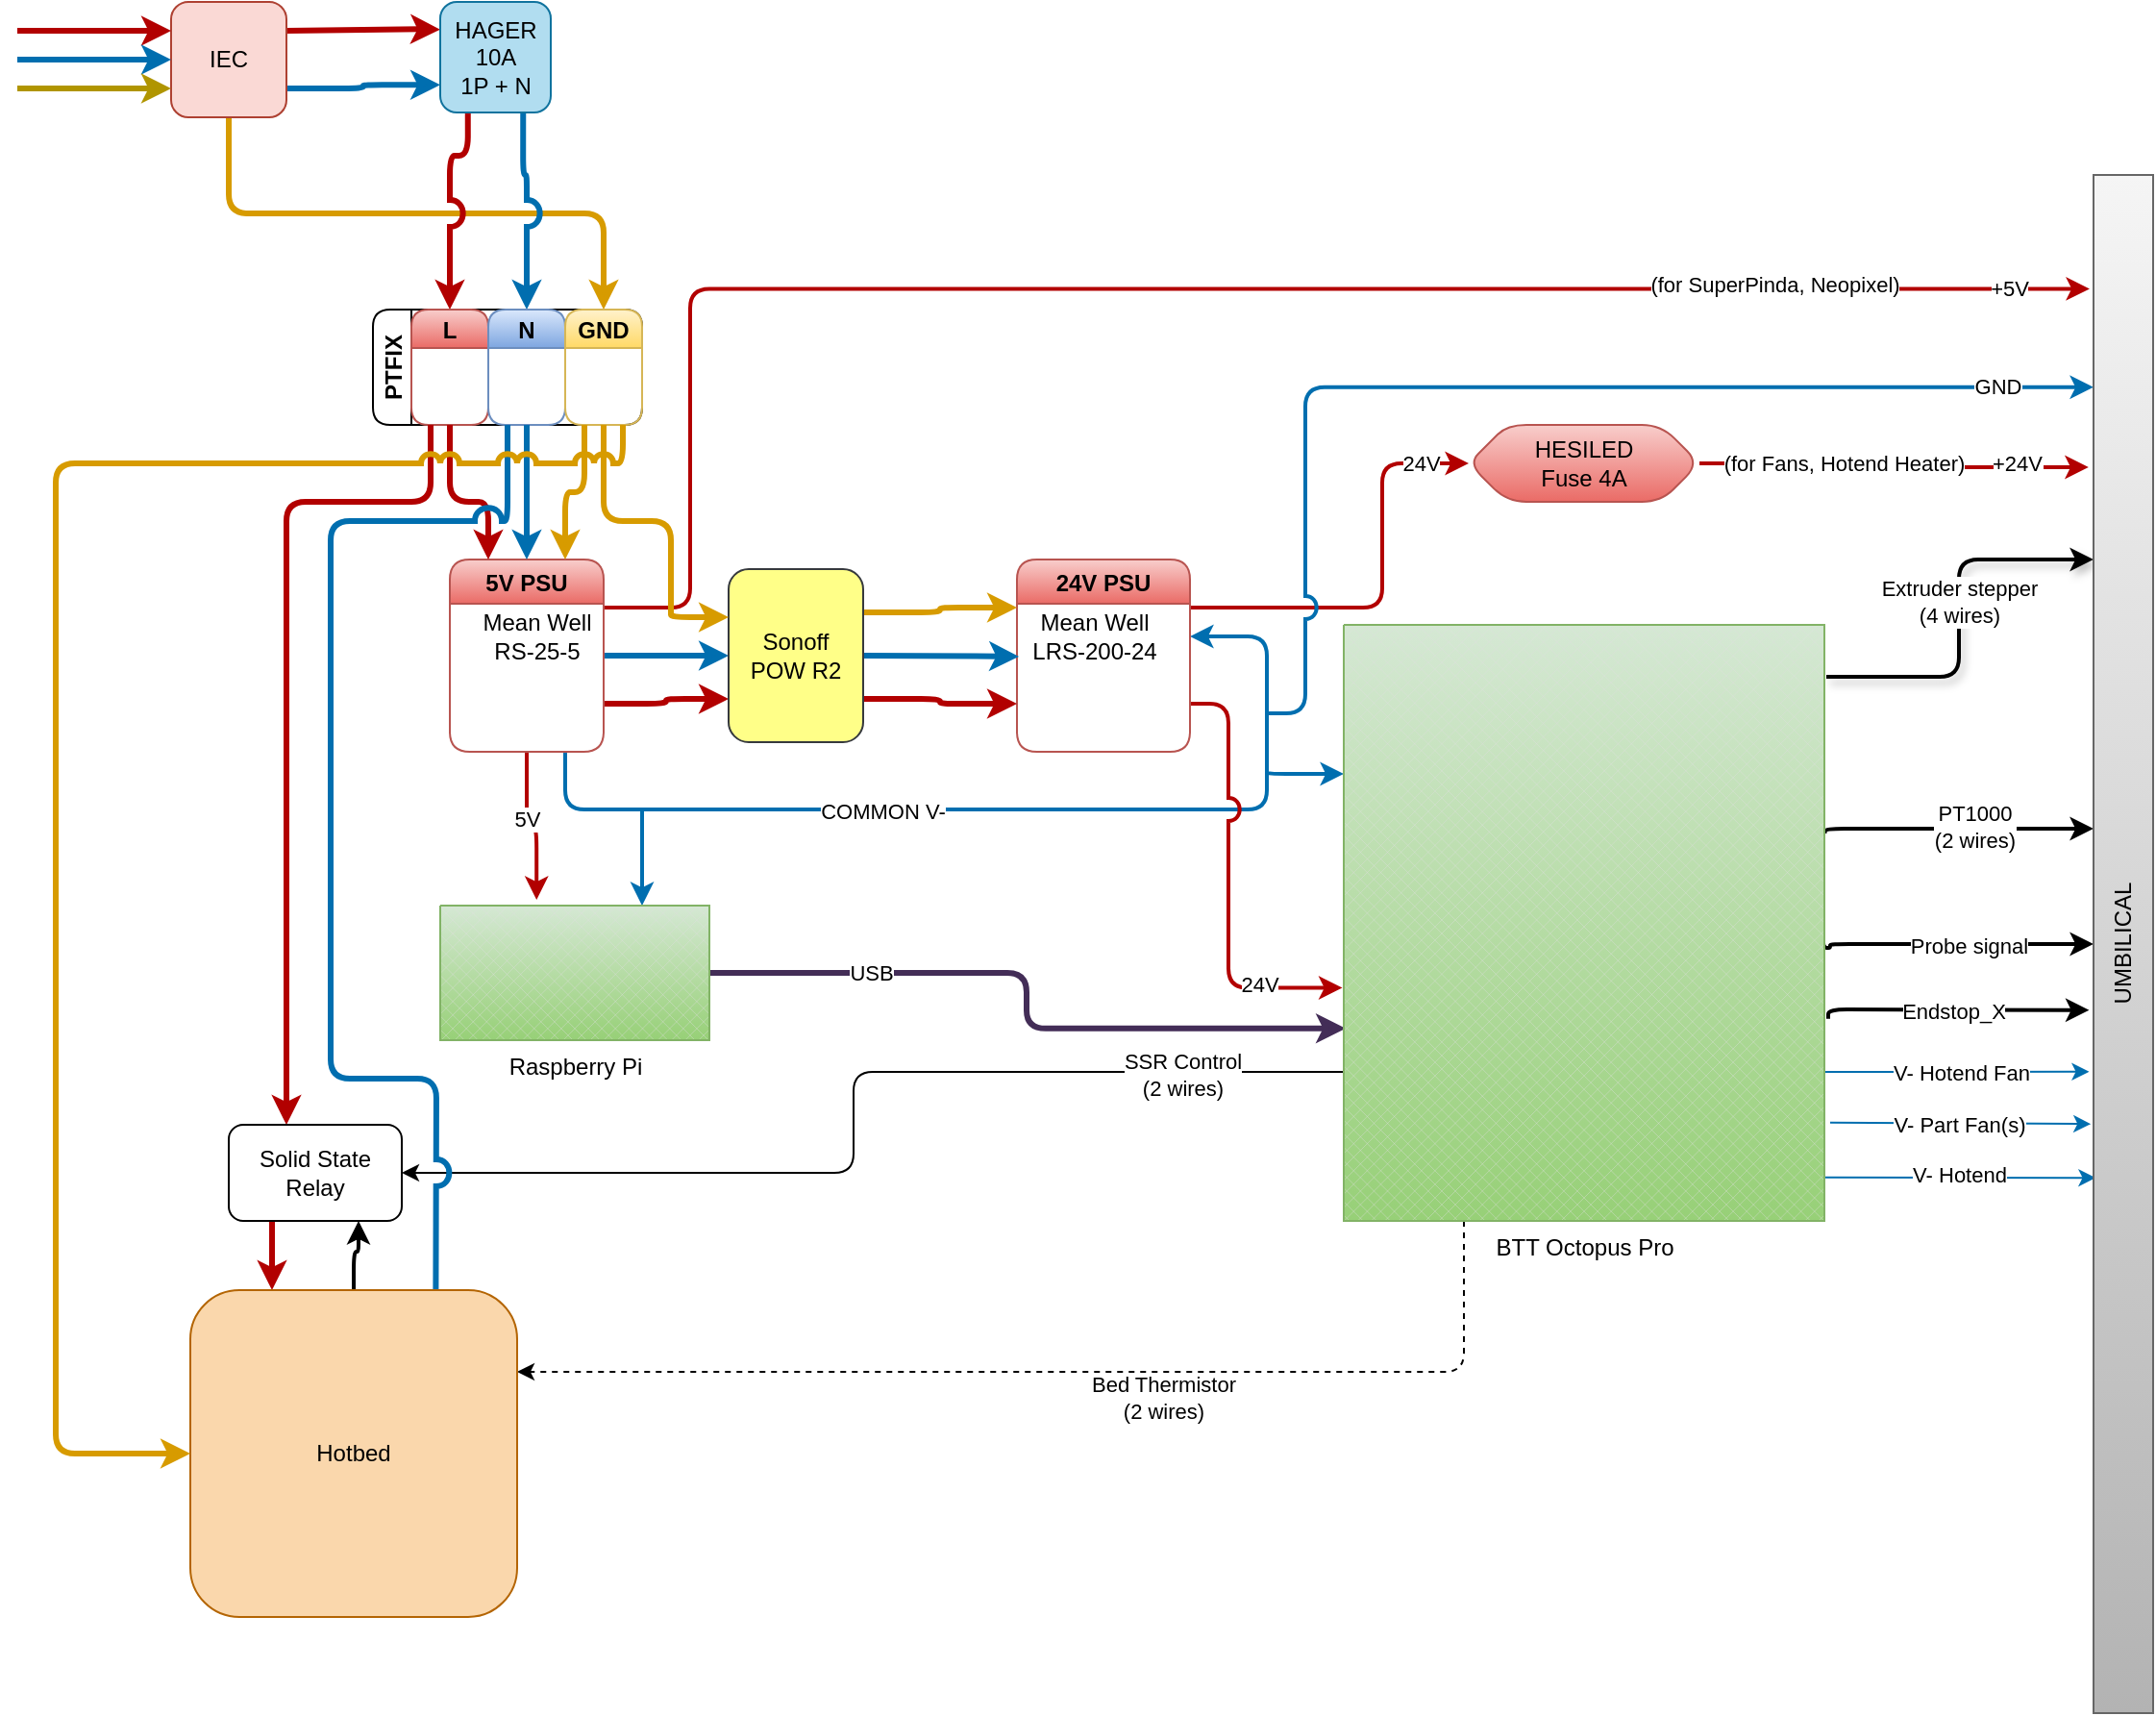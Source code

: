 <mxfile version="17.4.0" type="device"><diagram id="QOqqjxcJajb0X-ArDTNi" name="Page-1"><mxGraphModel dx="1718" dy="935" grid="1" gridSize="10" guides="1" tooltips="1" connect="1" arrows="1" fold="1" page="1" pageScale="1" pageWidth="1169" pageHeight="827" math="0" shadow="0"><root><mxCell id="0"/><mxCell id="1" parent="0"/><mxCell id="SFFyEFczcYYvy0pRGhRm-11" style="edgeStyle=orthogonalEdgeStyle;curved=0;rounded=1;sketch=0;jumpStyle=arc;jumpSize=10;orthogonalLoop=1;jettySize=auto;html=1;exitX=1;exitY=0.25;exitDx=0;exitDy=0;strokeWidth=3;fillColor=#e51400;strokeColor=#B20000;entryX=0;entryY=0.25;entryDx=0;entryDy=0;" parent="1" source="SFFyEFczcYYvy0pRGhRm-1" target="SFFyEFczcYYvy0pRGhRm-10" edge="1"><mxGeometry relative="1" as="geometry"><mxPoint x="220" y="100" as="targetPoint"/><Array as="points"><mxPoint x="200" y="105"/><mxPoint x="200" y="104"/><mxPoint x="220" y="104"/></Array></mxGeometry></mxCell><mxCell id="SFFyEFczcYYvy0pRGhRm-12" style="edgeStyle=orthogonalEdgeStyle;curved=0;rounded=1;sketch=0;jumpStyle=arc;jumpSize=10;orthogonalLoop=1;jettySize=auto;html=1;exitX=1;exitY=0.75;exitDx=0;exitDy=0;strokeWidth=3;fillColor=#1ba1e2;strokeColor=#006EAF;entryX=0;entryY=0.75;entryDx=0;entryDy=0;" parent="1" source="SFFyEFczcYYvy0pRGhRm-1" target="SFFyEFczcYYvy0pRGhRm-10" edge="1"><mxGeometry relative="1" as="geometry"><mxPoint x="210" y="160" as="targetPoint"/><Array as="points"><mxPoint x="200" y="135"/><mxPoint x="200" y="133"/></Array></mxGeometry></mxCell><mxCell id="SFFyEFczcYYvy0pRGhRm-17" style="edgeStyle=orthogonalEdgeStyle;curved=0;rounded=1;sketch=0;jumpStyle=arc;jumpSize=10;orthogonalLoop=1;jettySize=auto;html=1;exitX=0.5;exitY=1;exitDx=0;exitDy=0;entryX=0.5;entryY=0;entryDx=0;entryDy=0;strokeWidth=3;fillColor=#ffe6cc;strokeColor=#d79b00;" parent="1" source="SFFyEFczcYYvy0pRGhRm-1" target="SFFyEFczcYYvy0pRGhRm-16" edge="1"><mxGeometry relative="1" as="geometry"/></mxCell><mxCell id="SFFyEFczcYYvy0pRGhRm-1" value="IEC" style="whiteSpace=wrap;html=1;aspect=fixed;rounded=1;sketch=0;fillColor=#fad9d5;strokeColor=#ae4132;" parent="1" vertex="1"><mxGeometry x="100" y="90" width="60" height="60" as="geometry"/></mxCell><mxCell id="SFFyEFczcYYvy0pRGhRm-4" value="" style="endArrow=classic;html=1;rounded=1;sketch=0;curved=0;jumpStyle=arc;jumpSize=10;entryX=0;entryY=0.25;entryDx=0;entryDy=0;fillColor=#e51400;strokeColor=#B20000;strokeWidth=3;" parent="1" target="SFFyEFczcYYvy0pRGhRm-1" edge="1"><mxGeometry width="50" height="50" relative="1" as="geometry"><mxPoint x="20" y="105" as="sourcePoint"/><mxPoint x="480" y="420" as="targetPoint"/></mxGeometry></mxCell><mxCell id="SFFyEFczcYYvy0pRGhRm-7" value="" style="endArrow=classic;html=1;rounded=1;sketch=0;curved=0;jumpStyle=arc;jumpSize=10;entryX=0;entryY=0.5;entryDx=0;entryDy=0;fillColor=#1ba1e2;strokeColor=#006EAF;strokeWidth=3;" parent="1" target="SFFyEFczcYYvy0pRGhRm-1" edge="1"><mxGeometry width="50" height="50" relative="1" as="geometry"><mxPoint x="20" y="120" as="sourcePoint"/><mxPoint x="70" y="115" as="targetPoint"/></mxGeometry></mxCell><mxCell id="SFFyEFczcYYvy0pRGhRm-9" value="" style="endArrow=classic;html=1;rounded=1;sketch=0;curved=0;jumpStyle=arc;jumpSize=10;entryX=0;entryY=0.75;entryDx=0;entryDy=0;fillColor=#e3c800;strokeColor=#B09500;strokeWidth=3;" parent="1" target="SFFyEFczcYYvy0pRGhRm-1" edge="1"><mxGeometry width="50" height="50" relative="1" as="geometry"><mxPoint x="20" y="135" as="sourcePoint"/><mxPoint x="80" y="125" as="targetPoint"/></mxGeometry></mxCell><mxCell id="SFFyEFczcYYvy0pRGhRm-18" style="edgeStyle=orthogonalEdgeStyle;curved=0;rounded=1;sketch=0;jumpStyle=arc;jumpSize=10;orthogonalLoop=1;jettySize=auto;html=1;exitX=0.25;exitY=1;exitDx=0;exitDy=0;entryX=0.5;entryY=0;entryDx=0;entryDy=0;strokeWidth=3;fillColor=#e51400;strokeColor=#B20000;" parent="1" source="SFFyEFczcYYvy0pRGhRm-10" target="SFFyEFczcYYvy0pRGhRm-14" edge="1"><mxGeometry relative="1" as="geometry"><Array as="points"><mxPoint x="254" y="170"/><mxPoint x="245" y="170"/></Array></mxGeometry></mxCell><mxCell id="SFFyEFczcYYvy0pRGhRm-19" style="edgeStyle=orthogonalEdgeStyle;curved=0;rounded=1;sketch=0;jumpStyle=arc;jumpSize=10;orthogonalLoop=1;jettySize=auto;html=1;exitX=0.75;exitY=1;exitDx=0;exitDy=0;entryX=0.5;entryY=0;entryDx=0;entryDy=0;strokeWidth=3;fillColor=#1ba1e2;strokeColor=#006EAF;" parent="1" source="SFFyEFczcYYvy0pRGhRm-10" target="SFFyEFczcYYvy0pRGhRm-15" edge="1"><mxGeometry relative="1" as="geometry"><Array as="points"><mxPoint x="283" y="180"/><mxPoint x="285" y="180"/></Array></mxGeometry></mxCell><mxCell id="SFFyEFczcYYvy0pRGhRm-10" value="&lt;div&gt;HAGER&lt;/div&gt;&lt;div&gt;10A&lt;/div&gt;&lt;div&gt;1P + N&lt;br&gt;&lt;/div&gt;" style="whiteSpace=wrap;html=1;aspect=fixed;rounded=1;sketch=0;fillColor=#b1ddf0;strokeColor=#10739e;" parent="1" vertex="1"><mxGeometry x="240" y="90" width="57.5" height="57.5" as="geometry"/></mxCell><mxCell id="SFFyEFczcYYvy0pRGhRm-13" value="PTFIX" style="swimlane;childLayout=stackLayout;resizeParent=1;resizeParentMax=0;startSize=20;horizontal=0;horizontalStack=1;rounded=1;sketch=0;" parent="1" vertex="1"><mxGeometry x="205" y="250" width="140" height="60" as="geometry"/></mxCell><mxCell id="SFFyEFczcYYvy0pRGhRm-14" value="L" style="swimlane;startSize=20;rounded=1;sketch=0;fillColor=#f8cecc;gradientColor=#ea6b66;strokeColor=#b85450;" parent="SFFyEFczcYYvy0pRGhRm-13" vertex="1"><mxGeometry x="20" width="40" height="60" as="geometry"/></mxCell><mxCell id="SFFyEFczcYYvy0pRGhRm-15" value="N" style="swimlane;startSize=20;rounded=1;sketch=0;fillColor=#dae8fc;gradientColor=#7ea6e0;strokeColor=#6c8ebf;" parent="SFFyEFczcYYvy0pRGhRm-13" vertex="1"><mxGeometry x="60" width="40" height="60" as="geometry"/></mxCell><mxCell id="SFFyEFczcYYvy0pRGhRm-16" value="GND" style="swimlane;startSize=20;rounded=1;sketch=0;fillColor=#fff2cc;gradientColor=#ffd966;strokeColor=#d6b656;" parent="SFFyEFczcYYvy0pRGhRm-13" vertex="1"><mxGeometry x="100" width="40" height="60" as="geometry"/></mxCell><mxCell id="SFFyEFczcYYvy0pRGhRm-33" style="edgeStyle=orthogonalEdgeStyle;curved=0;rounded=1;sketch=0;jumpStyle=arc;jumpSize=10;orthogonalLoop=1;jettySize=auto;html=1;exitX=1;exitY=0.5;exitDx=0;exitDy=0;entryX=0;entryY=0.5;entryDx=0;entryDy=0;strokeWidth=3;fillColor=#1ba1e2;strokeColor=#006EAF;" parent="1" source="SFFyEFczcYYvy0pRGhRm-21" target="SFFyEFczcYYvy0pRGhRm-32" edge="1"><mxGeometry relative="1" as="geometry"/></mxCell><mxCell id="SFFyEFczcYYvy0pRGhRm-34" style="edgeStyle=orthogonalEdgeStyle;curved=0;rounded=1;sketch=0;jumpStyle=arc;jumpSize=10;orthogonalLoop=1;jettySize=auto;html=1;exitX=1;exitY=0.75;exitDx=0;exitDy=0;entryX=0;entryY=0.75;entryDx=0;entryDy=0;strokeWidth=3;fillColor=#e51400;strokeColor=#B20000;" parent="1" source="SFFyEFczcYYvy0pRGhRm-21" target="SFFyEFczcYYvy0pRGhRm-32" edge="1"><mxGeometry relative="1" as="geometry"/></mxCell><mxCell id="SFFyEFczcYYvy0pRGhRm-37" style="edgeStyle=orthogonalEdgeStyle;curved=0;rounded=1;sketch=0;jumpStyle=arc;jumpSize=10;orthogonalLoop=1;jettySize=auto;html=1;exitX=0.5;exitY=1;exitDx=0;exitDy=0;entryX=0.358;entryY=-0.043;entryDx=0;entryDy=0;entryPerimeter=0;strokeWidth=2;fillColor=#e51400;strokeColor=#B20000;" parent="1" source="SFFyEFczcYYvy0pRGhRm-21" target="SFFyEFczcYYvy0pRGhRm-25" edge="1"><mxGeometry relative="1" as="geometry"><mxPoint x="266.25" y="480.0" as="sourcePoint"/><mxPoint x="283.75" y="530" as="targetPoint"/></mxGeometry></mxCell><mxCell id="SFFyEFczcYYvy0pRGhRm-61" value="5V" style="edgeLabel;html=1;align=center;verticalAlign=middle;resizable=0;points=[];" parent="SFFyEFczcYYvy0pRGhRm-37" vertex="1" connectable="0"><mxGeometry x="0.154" y="-3" relative="1" as="geometry"><mxPoint x="-2" y="-8" as="offset"/></mxGeometry></mxCell><mxCell id="SFFyEFczcYYvy0pRGhRm-38" style="edgeStyle=orthogonalEdgeStyle;curved=0;rounded=1;sketch=0;jumpStyle=arc;jumpSize=10;orthogonalLoop=1;jettySize=auto;html=1;entryX=0.75;entryY=0;entryDx=0;entryDy=0;entryPerimeter=0;strokeWidth=2;fillColor=#1ba1e2;strokeColor=#006EAF;" parent="1" target="SFFyEFczcYYvy0pRGhRm-25" edge="1"><mxGeometry relative="1" as="geometry"><mxPoint x="345" y="510" as="sourcePoint"/><Array as="points"><mxPoint x="345" y="510"/></Array></mxGeometry></mxCell><mxCell id="SFFyEFczcYYvy0pRGhRm-62" style="edgeStyle=orthogonalEdgeStyle;curved=0;rounded=1;sketch=0;jumpStyle=arc;jumpSize=10;orthogonalLoop=1;jettySize=auto;html=1;exitX=1;exitY=0.25;exitDx=0;exitDy=0;strokeWidth=2;fillColor=#e51400;strokeColor=#B20000;entryX=-0.065;entryY=0.074;entryDx=0;entryDy=0;entryPerimeter=0;" parent="1" source="SFFyEFczcYYvy0pRGhRm-21" target="SFFyEFczcYYvy0pRGhRm-69" edge="1"><mxGeometry relative="1" as="geometry"><mxPoint x="1090" y="240" as="targetPoint"/><Array as="points"><mxPoint x="370" y="405"/><mxPoint x="370" y="239"/></Array></mxGeometry></mxCell><mxCell id="SFFyEFczcYYvy0pRGhRm-65" value="+5V" style="edgeLabel;html=1;align=center;verticalAlign=middle;resizable=0;points=[];" parent="SFFyEFczcYYvy0pRGhRm-62" vertex="1" connectable="0"><mxGeometry x="0.858" y="-1" relative="1" as="geometry"><mxPoint x="25" y="-1" as="offset"/></mxGeometry></mxCell><mxCell id="fb7917xTDGyU8bJ730uv-1" value="(for SuperPinda, Neopixel)" style="edgeLabel;html=1;align=center;verticalAlign=middle;resizable=0;points=[];" parent="SFFyEFczcYYvy0pRGhRm-62" vertex="1" connectable="0"><mxGeometry x="0.764" y="2" relative="1" as="geometry"><mxPoint x="-53" as="offset"/></mxGeometry></mxCell><mxCell id="GxqQu32guSxqrLnQr-hA-3" style="edgeStyle=orthogonalEdgeStyle;rounded=1;jumpStyle=arc;orthogonalLoop=1;jettySize=auto;html=1;exitX=0.75;exitY=1;exitDx=0;exitDy=0;shadow=0;strokeWidth=2;fillColor=#1ba1e2;strokeColor=#006EAF;" parent="1" source="SFFyEFczcYYvy0pRGhRm-21" edge="1"><mxGeometry relative="1" as="geometry"><mxPoint x="630" y="420" as="targetPoint"/><Array as="points"><mxPoint x="305" y="510"/><mxPoint x="670" y="510"/><mxPoint x="670" y="420"/></Array></mxGeometry></mxCell><mxCell id="GxqQu32guSxqrLnQr-hA-4" value="COMMON V-" style="edgeLabel;html=1;align=center;verticalAlign=middle;resizable=0;points=[];" parent="GxqQu32guSxqrLnQr-hA-3" vertex="1" connectable="0"><mxGeometry x="-0.258" y="-1" relative="1" as="geometry"><mxPoint as="offset"/></mxGeometry></mxCell><mxCell id="SFFyEFczcYYvy0pRGhRm-21" value="5V PSU" style="swimlane;rounded=1;sketch=0;fillColor=#f8cecc;gradientColor=#ea6b66;strokeColor=#b85450;" parent="1" vertex="1"><mxGeometry x="245" y="380" width="80" height="100" as="geometry"/></mxCell><mxCell id="SFFyEFczcYYvy0pRGhRm-48" style="edgeStyle=orthogonalEdgeStyle;curved=0;rounded=1;sketch=0;jumpStyle=arc;jumpSize=10;orthogonalLoop=1;jettySize=auto;html=1;entryX=0;entryY=0.25;entryDx=0;entryDy=0;entryPerimeter=0;strokeWidth=2;fillColor=#1ba1e2;strokeColor=#006EAF;" parent="1" target="SFFyEFczcYYvy0pRGhRm-26" edge="1"><mxGeometry relative="1" as="geometry"><mxPoint x="670" y="490" as="sourcePoint"/><Array as="points"><mxPoint x="670" y="492"/></Array></mxGeometry></mxCell><mxCell id="SFFyEFczcYYvy0pRGhRm-49" style="edgeStyle=orthogonalEdgeStyle;curved=0;rounded=1;sketch=0;jumpStyle=arc;jumpSize=10;orthogonalLoop=1;jettySize=auto;html=1;exitX=1;exitY=0.75;exitDx=0;exitDy=0;entryX=-0.003;entryY=0.609;entryDx=0;entryDy=0;entryPerimeter=0;strokeWidth=2;fillColor=#e51400;strokeColor=#B20000;" parent="1" source="SFFyEFczcYYvy0pRGhRm-22" target="SFFyEFczcYYvy0pRGhRm-26" edge="1"><mxGeometry relative="1" as="geometry"><Array as="points"><mxPoint x="650" y="455"/><mxPoint x="650" y="603"/></Array></mxGeometry></mxCell><mxCell id="SFFyEFczcYYvy0pRGhRm-60" value="24V" style="edgeLabel;html=1;align=center;verticalAlign=middle;resizable=0;points=[];" parent="SFFyEFczcYYvy0pRGhRm-49" vertex="1" connectable="0"><mxGeometry x="0.616" y="2" relative="1" as="geometry"><mxPoint as="offset"/></mxGeometry></mxCell><mxCell id="SFFyEFczcYYvy0pRGhRm-58" style="edgeStyle=orthogonalEdgeStyle;curved=0;rounded=1;sketch=0;jumpStyle=arc;jumpSize=10;orthogonalLoop=1;jettySize=auto;html=1;exitX=1;exitY=0.25;exitDx=0;exitDy=0;strokeWidth=2;fillColor=#e51400;strokeColor=#B20000;entryX=0;entryY=0.5;entryDx=0;entryDy=0;" parent="1" source="SFFyEFczcYYvy0pRGhRm-22" target="SFFyEFczcYYvy0pRGhRm-57" edge="1"><mxGeometry relative="1" as="geometry"><mxPoint x="770" y="330" as="targetPoint"/><Array as="points"><mxPoint x="730" y="405"/><mxPoint x="730" y="330"/></Array></mxGeometry></mxCell><mxCell id="SFFyEFczcYYvy0pRGhRm-59" value="24V" style="edgeLabel;html=1;align=center;verticalAlign=middle;resizable=0;points=[];" parent="SFFyEFczcYYvy0pRGhRm-58" vertex="1" connectable="0"><mxGeometry x="0.525" y="1" relative="1" as="geometry"><mxPoint x="21" y="-7" as="offset"/></mxGeometry></mxCell><mxCell id="SFFyEFczcYYvy0pRGhRm-22" value="24V PSU" style="swimlane;rounded=1;sketch=0;fillColor=#f8cecc;gradientColor=#ea6b66;strokeColor=#b85450;" parent="1" vertex="1"><mxGeometry x="540" y="380" width="90" height="100" as="geometry"/></mxCell><mxCell id="SFFyEFczcYYvy0pRGhRm-24" value="&lt;div&gt;Mean Well&lt;/div&gt;&lt;div&gt;LRS-200-24&lt;br&gt;&lt;/div&gt;" style="text;html=1;align=center;verticalAlign=middle;resizable=0;points=[];autosize=1;strokeColor=none;fillColor=none;" parent="SFFyEFczcYYvy0pRGhRm-22" vertex="1"><mxGeometry y="25" width="80" height="30" as="geometry"/></mxCell><mxCell id="SFFyEFczcYYvy0pRGhRm-23" value="&lt;div&gt;Mean Well&lt;/div&gt;&lt;div&gt;RS-25-5&lt;br&gt;&lt;/div&gt;" style="text;html=1;align=center;verticalAlign=middle;resizable=0;points=[];autosize=1;strokeColor=none;fillColor=none;" parent="1" vertex="1"><mxGeometry x="255" y="405" width="70" height="30" as="geometry"/></mxCell><mxCell id="SFFyEFczcYYvy0pRGhRm-85" style="edgeStyle=orthogonalEdgeStyle;curved=0;rounded=1;sketch=0;jumpStyle=arc;jumpSize=10;orthogonalLoop=1;jettySize=auto;html=1;exitX=1;exitY=0.5;exitDx=0;exitDy=0;exitPerimeter=0;entryX=0.004;entryY=0.677;entryDx=0;entryDy=0;entryPerimeter=0;strokeWidth=3;fillColor=#76608a;strokeColor=#432D57;" parent="1" source="SFFyEFczcYYvy0pRGhRm-25" target="SFFyEFczcYYvy0pRGhRm-26" edge="1"><mxGeometry relative="1" as="geometry"/></mxCell><mxCell id="SFFyEFczcYYvy0pRGhRm-86" value="USB" style="edgeLabel;html=1;align=center;verticalAlign=middle;resizable=0;points=[];" parent="SFFyEFczcYYvy0pRGhRm-85" vertex="1" connectable="0"><mxGeometry x="-0.536" relative="1" as="geometry"><mxPoint as="offset"/></mxGeometry></mxCell><mxCell id="SFFyEFczcYYvy0pRGhRm-25" value="Raspberry Pi" style="verticalLabelPosition=bottom;verticalAlign=top;html=1;shape=mxgraph.basic.patternFillRect;fillStyle=diagGrid;step=5;fillStrokeWidth=0.2;fillStrokeColor=#dddddd;rounded=1;sketch=0;fillColor=#d5e8d4;gradientColor=#97d077;strokeColor=#82b366;" parent="1" vertex="1"><mxGeometry x="240" y="560" width="140" height="70" as="geometry"/></mxCell><mxCell id="SFFyEFczcYYvy0pRGhRm-45" style="edgeStyle=orthogonalEdgeStyle;curved=0;rounded=1;sketch=0;jumpStyle=arc;jumpSize=10;orthogonalLoop=1;jettySize=auto;html=1;exitX=0;exitY=0.75;exitDx=0;exitDy=0;exitPerimeter=0;entryX=1;entryY=0.5;entryDx=0;entryDy=0;strokeWidth=1;" parent="1" source="SFFyEFczcYYvy0pRGhRm-26" target="SFFyEFczcYYvy0pRGhRm-28" edge="1"><mxGeometry relative="1" as="geometry"><Array as="points"><mxPoint x="455" y="647"/><mxPoint x="455" y="699"/></Array></mxGeometry></mxCell><mxCell id="SFFyEFczcYYvy0pRGhRm-74" value="&lt;div&gt;SSR Control&lt;/div&gt;&lt;div&gt;(2 wires)&lt;br&gt;&lt;/div&gt;" style="edgeLabel;html=1;align=center;verticalAlign=middle;resizable=0;points=[];" parent="SFFyEFczcYYvy0pRGhRm-45" vertex="1" connectable="0"><mxGeometry x="-0.691" y="1" relative="1" as="geometry"><mxPoint as="offset"/></mxGeometry></mxCell><mxCell id="SFFyEFczcYYvy0pRGhRm-53" style="edgeStyle=orthogonalEdgeStyle;curved=0;rounded=1;sketch=0;jumpStyle=arc;jumpSize=10;orthogonalLoop=1;jettySize=auto;html=1;exitX=0.25;exitY=1;exitDx=0;exitDy=0;exitPerimeter=0;entryX=1;entryY=0.25;entryDx=0;entryDy=0;strokeWidth=1;dashed=1;" parent="1" source="SFFyEFczcYYvy0pRGhRm-26" target="SFFyEFczcYYvy0pRGhRm-42" edge="1"><mxGeometry relative="1" as="geometry"/></mxCell><mxCell id="SFFyEFczcYYvy0pRGhRm-54" value="&lt;div&gt;Bed Thermistor&lt;/div&gt;&lt;div&gt;(2 wires)&lt;br&gt;&lt;/div&gt;" style="edgeLabel;html=1;align=center;verticalAlign=middle;resizable=0;points=[];" parent="SFFyEFczcYYvy0pRGhRm-53" vertex="1" connectable="0"><mxGeometry x="-0.177" y="1" relative="1" as="geometry"><mxPoint y="12" as="offset"/></mxGeometry></mxCell><mxCell id="SFFyEFczcYYvy0pRGhRm-70" style="edgeStyle=orthogonalEdgeStyle;curved=0;rounded=1;sketch=0;jumpStyle=arc;jumpSize=10;orthogonalLoop=1;jettySize=auto;html=1;exitX=1.004;exitY=0.087;exitDx=0;exitDy=0;exitPerimeter=0;entryX=0;entryY=0.25;entryDx=0;entryDy=0;strokeWidth=2;shadow=1;" parent="1" source="SFFyEFczcYYvy0pRGhRm-26" target="SFFyEFczcYYvy0pRGhRm-69" edge="1"><mxGeometry relative="1" as="geometry"/></mxCell><mxCell id="SFFyEFczcYYvy0pRGhRm-71" value="Extruder stepper&lt;br&gt;(4 wires)" style="edgeLabel;html=1;align=center;verticalAlign=middle;resizable=0;points=[];" parent="SFFyEFczcYYvy0pRGhRm-70" vertex="1" connectable="0"><mxGeometry x="0.078" relative="1" as="geometry"><mxPoint as="offset"/></mxGeometry></mxCell><mxCell id="SFFyEFczcYYvy0pRGhRm-72" style="edgeStyle=orthogonalEdgeStyle;curved=0;rounded=1;sketch=0;jumpStyle=arc;jumpSize=10;orthogonalLoop=1;jettySize=auto;html=1;exitX=1.001;exitY=0.35;exitDx=0;exitDy=0;exitPerimeter=0;entryX=0;entryY=0.425;entryDx=0;entryDy=0;entryPerimeter=0;strokeWidth=2;shadow=0;" parent="1" source="SFFyEFczcYYvy0pRGhRm-26" target="SFFyEFczcYYvy0pRGhRm-69" edge="1"><mxGeometry relative="1" as="geometry"><Array as="points"><mxPoint x="960" y="520"/></Array></mxGeometry></mxCell><mxCell id="SFFyEFczcYYvy0pRGhRm-73" value="&lt;div&gt;PT1000&lt;/div&gt;&lt;div&gt;(2 wires)&lt;br&gt;&lt;/div&gt;" style="edgeLabel;html=1;align=center;verticalAlign=middle;resizable=0;points=[];" parent="SFFyEFczcYYvy0pRGhRm-72" vertex="1" connectable="0"><mxGeometry x="0.117" y="1" relative="1" as="geometry"><mxPoint as="offset"/></mxGeometry></mxCell><mxCell id="SFFyEFczcYYvy0pRGhRm-75" style="edgeStyle=orthogonalEdgeStyle;curved=0;rounded=1;sketch=0;jumpStyle=arc;jumpSize=10;orthogonalLoop=1;jettySize=auto;html=1;exitX=0.998;exitY=0.526;exitDx=0;exitDy=0;exitPerimeter=0;entryX=0;entryY=0.5;entryDx=0;entryDy=0;strokeWidth=2;" parent="1" source="SFFyEFczcYYvy0pRGhRm-26" target="SFFyEFczcYYvy0pRGhRm-69" edge="1"><mxGeometry relative="1" as="geometry"><Array as="points"><mxPoint x="959" y="582"/><mxPoint x="963" y="582"/><mxPoint x="963" y="580"/></Array></mxGeometry></mxCell><mxCell id="SFFyEFczcYYvy0pRGhRm-76" value="Probe signal" style="edgeLabel;html=1;align=center;verticalAlign=middle;resizable=0;points=[];" parent="SFFyEFczcYYvy0pRGhRm-75" vertex="1" connectable="0"><mxGeometry x="0.113" y="-1" relative="1" as="geometry"><mxPoint as="offset"/></mxGeometry></mxCell><mxCell id="SFFyEFczcYYvy0pRGhRm-77" style="edgeStyle=orthogonalEdgeStyle;curved=0;rounded=1;sketch=0;jumpStyle=arc;jumpSize=10;orthogonalLoop=1;jettySize=auto;html=1;exitX=1.008;exitY=0.661;exitDx=0;exitDy=0;exitPerimeter=0;entryX=-0.073;entryY=0.543;entryDx=0;entryDy=0;entryPerimeter=0;strokeWidth=2;" parent="1" source="SFFyEFczcYYvy0pRGhRm-26" target="SFFyEFczcYYvy0pRGhRm-69" edge="1"><mxGeometry relative="1" as="geometry"><Array as="points"><mxPoint x="962" y="614"/><mxPoint x="970" y="614"/></Array></mxGeometry></mxCell><mxCell id="SFFyEFczcYYvy0pRGhRm-78" value="Endstop_X" style="edgeLabel;html=1;align=center;verticalAlign=middle;resizable=0;points=[];" parent="SFFyEFczcYYvy0pRGhRm-77" vertex="1" connectable="0"><mxGeometry x="0.337" y="3" relative="1" as="geometry"><mxPoint x="-24" y="3" as="offset"/></mxGeometry></mxCell><mxCell id="SFFyEFczcYYvy0pRGhRm-79" style="edgeStyle=orthogonalEdgeStyle;curved=0;rounded=1;sketch=0;jumpStyle=arc;jumpSize=10;orthogonalLoop=1;jettySize=auto;html=1;exitX=1;exitY=0.75;exitDx=0;exitDy=0;exitPerimeter=0;entryX=-0.073;entryY=0.583;entryDx=0;entryDy=0;entryPerimeter=0;strokeWidth=1;fillColor=#1ba1e2;strokeColor=#006EAF;" parent="1" source="SFFyEFczcYYvy0pRGhRm-26" target="SFFyEFczcYYvy0pRGhRm-69" edge="1"><mxGeometry relative="1" as="geometry"/></mxCell><mxCell id="SFFyEFczcYYvy0pRGhRm-82" value="V- Hotend Fan" style="edgeLabel;html=1;align=center;verticalAlign=middle;resizable=0;points=[];" parent="SFFyEFczcYYvy0pRGhRm-79" vertex="1" connectable="0"><mxGeometry x="0.373" relative="1" as="geometry"><mxPoint x="-24" as="offset"/></mxGeometry></mxCell><mxCell id="SFFyEFczcYYvy0pRGhRm-80" style="edgeStyle=orthogonalEdgeStyle;curved=0;rounded=1;sketch=0;jumpStyle=arc;jumpSize=10;orthogonalLoop=1;jettySize=auto;html=1;exitX=1.012;exitY=0.835;exitDx=0;exitDy=0;exitPerimeter=0;entryX=-0.045;entryY=0.617;entryDx=0;entryDy=0;entryPerimeter=0;strokeWidth=1;fillColor=#1ba1e2;strokeColor=#006EAF;shadow=0;" parent="1" source="SFFyEFczcYYvy0pRGhRm-26" target="SFFyEFczcYYvy0pRGhRm-69" edge="1"><mxGeometry relative="1" as="geometry"/></mxCell><mxCell id="SFFyEFczcYYvy0pRGhRm-83" value="V- Part Fan(s)" style="edgeLabel;html=1;align=center;verticalAlign=middle;resizable=0;points=[];" parent="SFFyEFczcYYvy0pRGhRm-80" vertex="1" connectable="0"><mxGeometry x="0.311" relative="1" as="geometry"><mxPoint x="-22" as="offset"/></mxGeometry></mxCell><mxCell id="SFFyEFczcYYvy0pRGhRm-81" style="edgeStyle=orthogonalEdgeStyle;curved=0;rounded=1;sketch=0;jumpStyle=arc;jumpSize=10;orthogonalLoop=1;jettySize=auto;html=1;exitX=1.001;exitY=0.927;exitDx=0;exitDy=0;exitPerimeter=0;entryX=0.039;entryY=0.652;entryDx=0;entryDy=0;entryPerimeter=0;strokeWidth=1;fillColor=#1ba1e2;strokeColor=#006EAF;" parent="1" source="SFFyEFczcYYvy0pRGhRm-26" target="SFFyEFczcYYvy0pRGhRm-69" edge="1"><mxGeometry relative="1" as="geometry"/></mxCell><mxCell id="SFFyEFczcYYvy0pRGhRm-84" value="V- Hotend" style="edgeLabel;html=1;align=center;verticalAlign=middle;resizable=0;points=[];" parent="SFFyEFczcYYvy0pRGhRm-81" vertex="1" connectable="0"><mxGeometry x="0.238" y="-2" relative="1" as="geometry"><mxPoint x="-18" y="-4" as="offset"/></mxGeometry></mxCell><mxCell id="SFFyEFczcYYvy0pRGhRm-26" value="BTT Octopus Pro" style="verticalLabelPosition=bottom;verticalAlign=top;html=1;shape=mxgraph.basic.patternFillRect;fillStyle=diagGrid;step=5;fillStrokeWidth=0.2;fillStrokeColor=#dddddd;rounded=1;sketch=0;fillColor=#d5e8d4;gradientColor=#97d077;strokeColor=#82b366;" parent="1" vertex="1"><mxGeometry x="710" y="414" width="250" height="310" as="geometry"/></mxCell><mxCell id="SFFyEFczcYYvy0pRGhRm-43" style="edgeStyle=orthogonalEdgeStyle;curved=0;rounded=1;sketch=0;jumpStyle=arc;jumpSize=10;orthogonalLoop=1;jettySize=auto;html=1;exitX=0.25;exitY=1;exitDx=0;exitDy=0;entryX=0.25;entryY=0;entryDx=0;entryDy=0;strokeWidth=3;fillColor=#e51400;strokeColor=#B20000;" parent="1" source="SFFyEFczcYYvy0pRGhRm-28" target="SFFyEFczcYYvy0pRGhRm-42" edge="1"><mxGeometry relative="1" as="geometry"/></mxCell><mxCell id="SFFyEFczcYYvy0pRGhRm-29" style="edgeStyle=orthogonalEdgeStyle;curved=0;rounded=1;sketch=0;jumpStyle=arc;jumpSize=10;orthogonalLoop=1;jettySize=auto;html=1;exitX=0.25;exitY=1;exitDx=0;exitDy=0;entryX=0.75;entryY=0;entryDx=0;entryDy=0;strokeWidth=3;fillColor=#ffe6cc;strokeColor=#d79b00;" parent="1" source="SFFyEFczcYYvy0pRGhRm-16" target="SFFyEFczcYYvy0pRGhRm-21" edge="1"><mxGeometry relative="1" as="geometry"/></mxCell><mxCell id="SFFyEFczcYYvy0pRGhRm-30" style="edgeStyle=orthogonalEdgeStyle;curved=0;rounded=1;sketch=0;jumpStyle=arc;jumpSize=10;orthogonalLoop=1;jettySize=auto;html=1;exitX=0.5;exitY=1;exitDx=0;exitDy=0;entryX=0.5;entryY=0;entryDx=0;entryDy=0;strokeWidth=3;fillColor=#1ba1e2;strokeColor=#006EAF;" parent="1" source="SFFyEFczcYYvy0pRGhRm-15" target="SFFyEFczcYYvy0pRGhRm-21" edge="1"><mxGeometry relative="1" as="geometry"/></mxCell><mxCell id="SFFyEFczcYYvy0pRGhRm-31" style="edgeStyle=orthogonalEdgeStyle;curved=0;rounded=1;sketch=0;jumpStyle=arc;jumpSize=10;orthogonalLoop=1;jettySize=auto;html=1;exitX=0.5;exitY=1;exitDx=0;exitDy=0;entryX=0.25;entryY=0;entryDx=0;entryDy=0;strokeWidth=3;fillColor=#e51400;strokeColor=#B20000;" parent="1" source="SFFyEFczcYYvy0pRGhRm-14" target="SFFyEFczcYYvy0pRGhRm-21" edge="1"><mxGeometry relative="1" as="geometry"><Array as="points"><mxPoint x="245" y="350"/><mxPoint x="265" y="350"/></Array></mxGeometry></mxCell><mxCell id="SFFyEFczcYYvy0pRGhRm-35" style="edgeStyle=orthogonalEdgeStyle;curved=0;rounded=1;sketch=0;jumpStyle=arc;jumpSize=10;orthogonalLoop=1;jettySize=auto;html=1;exitX=1;exitY=0.5;exitDx=0;exitDy=0;strokeWidth=3;fillColor=#1ba1e2;strokeColor=#006EAF;entryX=0.013;entryY=0.848;entryDx=0;entryDy=0;entryPerimeter=0;" parent="1" source="SFFyEFczcYYvy0pRGhRm-32" target="SFFyEFczcYYvy0pRGhRm-24" edge="1"><mxGeometry relative="1" as="geometry"/></mxCell><mxCell id="SFFyEFczcYYvy0pRGhRm-36" style="edgeStyle=orthogonalEdgeStyle;curved=0;rounded=1;sketch=0;jumpStyle=arc;jumpSize=10;orthogonalLoop=1;jettySize=auto;html=1;exitX=1;exitY=0.75;exitDx=0;exitDy=0;entryX=0;entryY=0.75;entryDx=0;entryDy=0;strokeWidth=3;fillColor=#e51400;strokeColor=#B20000;" parent="1" source="SFFyEFczcYYvy0pRGhRm-32" target="SFFyEFczcYYvy0pRGhRm-22" edge="1"><mxGeometry relative="1" as="geometry"/></mxCell><mxCell id="SFFyEFczcYYvy0pRGhRm-52" style="edgeStyle=orthogonalEdgeStyle;curved=0;rounded=1;sketch=0;jumpStyle=arc;jumpSize=10;orthogonalLoop=1;jettySize=auto;html=1;exitX=1;exitY=0.25;exitDx=0;exitDy=0;entryX=0;entryY=0.25;entryDx=0;entryDy=0;strokeWidth=3;fillColor=#ffe6cc;strokeColor=#d79b00;" parent="1" source="SFFyEFczcYYvy0pRGhRm-32" target="SFFyEFczcYYvy0pRGhRm-22" edge="1"><mxGeometry relative="1" as="geometry"/></mxCell><mxCell id="SFFyEFczcYYvy0pRGhRm-32" value="&lt;div&gt;Sonoff&lt;/div&gt;&lt;div&gt;POW R2&lt;br&gt;&lt;/div&gt;" style="rounded=1;whiteSpace=wrap;html=1;sketch=0;fillColor=#ffff88;strokeColor=#36393d;" parent="1" vertex="1"><mxGeometry x="390" y="385" width="70" height="90" as="geometry"/></mxCell><mxCell id="SFFyEFczcYYvy0pRGhRm-39" style="edgeStyle=orthogonalEdgeStyle;curved=0;rounded=1;sketch=0;jumpStyle=arc;jumpSize=10;orthogonalLoop=1;jettySize=auto;html=1;exitX=0.25;exitY=1;exitDx=0;exitDy=0;strokeWidth=3;fillColor=#e51400;strokeColor=#B20000;" parent="1" source="SFFyEFczcYYvy0pRGhRm-14" target="SFFyEFczcYYvy0pRGhRm-28" edge="1"><mxGeometry relative="1" as="geometry"><Array as="points"><mxPoint x="235" y="350"/><mxPoint x="160" y="350"/></Array><mxPoint x="170" y="630" as="targetPoint"/></mxGeometry></mxCell><mxCell id="SFFyEFczcYYvy0pRGhRm-44" style="edgeStyle=orthogonalEdgeStyle;curved=0;rounded=1;sketch=0;jumpStyle=arc;jumpSize=10;orthogonalLoop=1;jettySize=auto;html=1;exitX=0.25;exitY=1;exitDx=0;exitDy=0;strokeWidth=3;fillColor=#1ba1e2;strokeColor=#006EAF;entryX=0.75;entryY=0;entryDx=0;entryDy=0;" parent="1" source="SFFyEFczcYYvy0pRGhRm-15" target="SFFyEFczcYYvy0pRGhRm-42" edge="1"><mxGeometry relative="1" as="geometry"><Array as="points"><mxPoint x="275" y="360"/><mxPoint x="183" y="360"/><mxPoint x="183" y="650"/><mxPoint x="238" y="650"/><mxPoint x="238" y="830"/></Array><mxPoint x="260" y="800" as="targetPoint"/></mxGeometry></mxCell><mxCell id="GxqQu32guSxqrLnQr-hA-5" value="" style="edgeStyle=orthogonalEdgeStyle;rounded=1;jumpStyle=arc;orthogonalLoop=1;jettySize=auto;html=1;shadow=0;strokeWidth=2;entryX=0.75;entryY=1;entryDx=0;entryDy=0;" parent="1" source="SFFyEFczcYYvy0pRGhRm-42" target="SFFyEFczcYYvy0pRGhRm-28" edge="1"><mxGeometry relative="1" as="geometry"/></mxCell><mxCell id="SFFyEFczcYYvy0pRGhRm-42" value="Hotbed" style="whiteSpace=wrap;html=1;aspect=fixed;rounded=1;sketch=0;fillColor=#fad7ac;strokeColor=#b46504;" parent="1" vertex="1"><mxGeometry x="110" y="760" width="170" height="170" as="geometry"/></mxCell><mxCell id="SFFyEFczcYYvy0pRGhRm-28" value="Solid State Relay" style="rounded=1;whiteSpace=wrap;html=1;sketch=0;" parent="1" vertex="1"><mxGeometry x="130" y="674" width="90" height="50" as="geometry"/></mxCell><mxCell id="SFFyEFczcYYvy0pRGhRm-46" style="edgeStyle=orthogonalEdgeStyle;curved=0;rounded=1;sketch=0;jumpStyle=arc;jumpSize=10;orthogonalLoop=1;jettySize=auto;html=1;exitX=0.5;exitY=1;exitDx=0;exitDy=0;strokeWidth=3;fillColor=#ffe6cc;strokeColor=#d79b00;" parent="1" source="SFFyEFczcYYvy0pRGhRm-16" target="SFFyEFczcYYvy0pRGhRm-32" edge="1"><mxGeometry relative="1" as="geometry"><Array as="points"><mxPoint x="325" y="360"/><mxPoint x="360" y="360"/><mxPoint x="360" y="410"/></Array></mxGeometry></mxCell><mxCell id="SFFyEFczcYYvy0pRGhRm-63" style="edgeStyle=orthogonalEdgeStyle;curved=0;rounded=1;sketch=0;jumpStyle=arc;jumpSize=10;orthogonalLoop=1;jettySize=auto;html=1;exitX=1;exitY=0.5;exitDx=0;exitDy=0;strokeWidth=2;fillColor=#e51400;strokeColor=#B20000;entryX=-0.083;entryY=0.19;entryDx=0;entryDy=0;entryPerimeter=0;" parent="1" source="SFFyEFczcYYvy0pRGhRm-57" target="SFFyEFczcYYvy0pRGhRm-69" edge="1"><mxGeometry relative="1" as="geometry"><mxPoint x="1020" y="335.167" as="targetPoint"/></mxGeometry></mxCell><mxCell id="SFFyEFczcYYvy0pRGhRm-64" value="+24V" style="edgeLabel;html=1;align=center;verticalAlign=middle;resizable=0;points=[];" parent="SFFyEFczcYYvy0pRGhRm-63" vertex="1" connectable="0"><mxGeometry x="0.321" y="-2" relative="1" as="geometry"><mxPoint x="32" y="-4" as="offset"/></mxGeometry></mxCell><mxCell id="fb7917xTDGyU8bJ730uv-2" value="(for Fans, Hotend Heater)" style="edgeLabel;html=1;align=center;verticalAlign=middle;resizable=0;points=[];" parent="SFFyEFczcYYvy0pRGhRm-63" vertex="1" connectable="0"><mxGeometry x="-0.27" relative="1" as="geometry"><mxPoint as="offset"/></mxGeometry></mxCell><mxCell id="SFFyEFczcYYvy0pRGhRm-57" value="&lt;div&gt;HESILED&lt;/div&gt;&lt;div&gt;Fuse 4A&lt;br&gt;&lt;/div&gt;" style="shape=hexagon;perimeter=hexagonPerimeter2;whiteSpace=wrap;html=1;fixedSize=1;rounded=1;sketch=0;fillColor=#f8cecc;gradientColor=#ea6b66;strokeColor=#b85450;" parent="1" vertex="1"><mxGeometry x="775" y="310" width="120" height="40" as="geometry"/></mxCell><mxCell id="SFFyEFczcYYvy0pRGhRm-66" style="edgeStyle=orthogonalEdgeStyle;curved=0;rounded=1;sketch=0;jumpStyle=arc;jumpSize=10;orthogonalLoop=1;jettySize=auto;html=1;strokeWidth=2;fillColor=#1ba1e2;strokeColor=#006EAF;entryX=0;entryY=0.138;entryDx=0;entryDy=0;entryPerimeter=0;" parent="1" target="SFFyEFczcYYvy0pRGhRm-69" edge="1"><mxGeometry relative="1" as="geometry"><mxPoint x="1090" y="290" as="targetPoint"/><Array as="points"><mxPoint x="690" y="460"/><mxPoint x="690" y="290"/></Array><mxPoint x="670" y="460" as="sourcePoint"/></mxGeometry></mxCell><mxCell id="SFFyEFczcYYvy0pRGhRm-67" value="GND" style="edgeLabel;html=1;align=center;verticalAlign=middle;resizable=0;points=[];" parent="SFFyEFczcYYvy0pRGhRm-66" vertex="1" connectable="0"><mxGeometry x="0.861" y="1" relative="1" as="geometry"><mxPoint x="-9" as="offset"/></mxGeometry></mxCell><mxCell id="SFFyEFczcYYvy0pRGhRm-69" value="UMBILICAL" style="rounded=0;whiteSpace=wrap;html=1;sketch=0;horizontal=0;fillColor=#f5f5f5;gradientColor=#b3b3b3;strokeColor=#666666;" parent="1" vertex="1"><mxGeometry x="1100" y="180" width="31" height="800" as="geometry"/></mxCell><mxCell id="GxqQu32guSxqrLnQr-hA-1" style="edgeStyle=orthogonalEdgeStyle;rounded=1;orthogonalLoop=1;jettySize=auto;html=1;exitX=0.75;exitY=1;exitDx=0;exitDy=0;entryX=0;entryY=0.5;entryDx=0;entryDy=0;shadow=0;strokeWidth=3;fillColor=#ffe6cc;strokeColor=#d79b00;jumpStyle=arc;" parent="1" source="SFFyEFczcYYvy0pRGhRm-16" target="SFFyEFczcYYvy0pRGhRm-42" edge="1"><mxGeometry relative="1" as="geometry"><Array as="points"><mxPoint x="335" y="330"/><mxPoint x="40" y="330"/><mxPoint x="40" y="845"/></Array></mxGeometry></mxCell></root></mxGraphModel></diagram></mxfile>